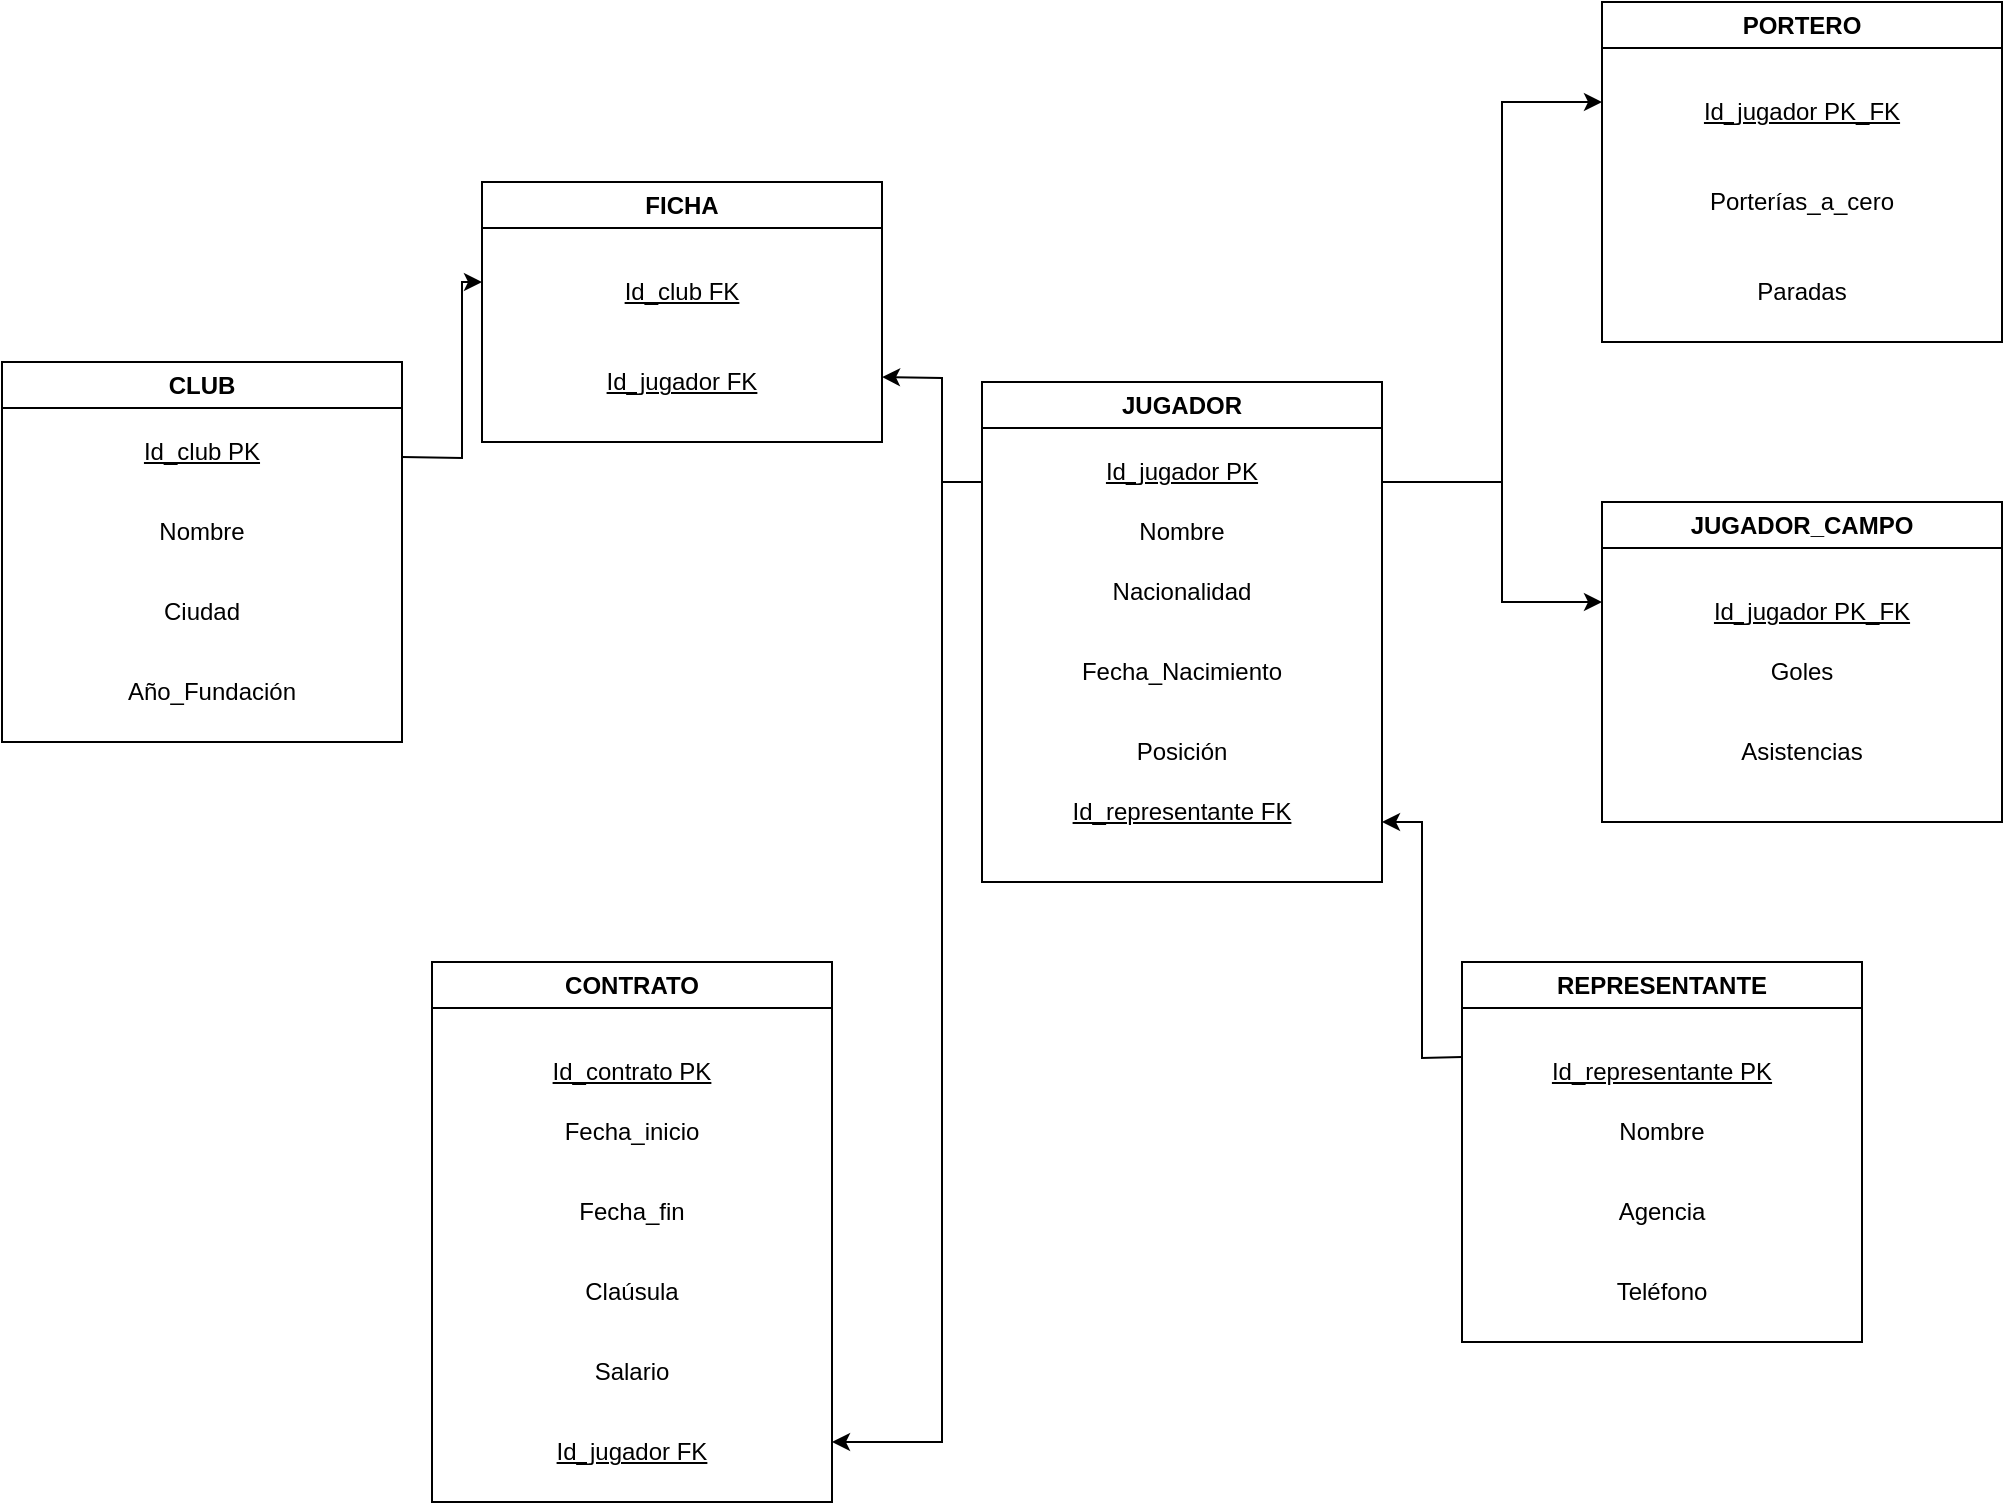 <mxfile version="26.2.14">
  <diagram name="Page-1" id="azv4xFPzB7J9aLtc9fr8">
    <mxGraphModel dx="1226" dy="715" grid="1" gridSize="10" guides="1" tooltips="1" connect="1" arrows="1" fold="1" page="1" pageScale="1" pageWidth="850" pageHeight="1100" math="0" shadow="0">
      <root>
        <mxCell id="0" />
        <mxCell id="1" parent="0" />
        <mxCell id="ikFyy5ajva8wL692kpPQ-1" value="CLUB" style="swimlane;whiteSpace=wrap;html=1;" vertex="1" parent="1">
          <mxGeometry x="10" y="220" width="200" height="190" as="geometry" />
        </mxCell>
        <mxCell id="ikFyy5ajva8wL692kpPQ-8" value="&lt;u&gt;Id_club PK&lt;/u&gt;" style="text;html=1;align=center;verticalAlign=middle;whiteSpace=wrap;rounded=0;" vertex="1" parent="ikFyy5ajva8wL692kpPQ-1">
          <mxGeometry x="60" y="30" width="80" height="30" as="geometry" />
        </mxCell>
        <mxCell id="ikFyy5ajva8wL692kpPQ-9" value="Nombre" style="text;html=1;align=center;verticalAlign=middle;whiteSpace=wrap;rounded=0;" vertex="1" parent="ikFyy5ajva8wL692kpPQ-1">
          <mxGeometry x="70" y="70" width="60" height="30" as="geometry" />
        </mxCell>
        <mxCell id="ikFyy5ajva8wL692kpPQ-10" value="Ciudad" style="text;html=1;align=center;verticalAlign=middle;whiteSpace=wrap;rounded=0;" vertex="1" parent="ikFyy5ajva8wL692kpPQ-1">
          <mxGeometry x="70" y="110" width="60" height="30" as="geometry" />
        </mxCell>
        <mxCell id="ikFyy5ajva8wL692kpPQ-11" value="Año_Fundación" style="text;html=1;align=center;verticalAlign=middle;whiteSpace=wrap;rounded=0;" vertex="1" parent="ikFyy5ajva8wL692kpPQ-1">
          <mxGeometry x="60" y="150" width="90" height="30" as="geometry" />
        </mxCell>
        <mxCell id="ikFyy5ajva8wL692kpPQ-2" value="FICHA" style="swimlane;whiteSpace=wrap;html=1;" vertex="1" parent="1">
          <mxGeometry x="250" y="130" width="200" height="130" as="geometry" />
        </mxCell>
        <mxCell id="ikFyy5ajva8wL692kpPQ-12" value="&lt;u&gt;Id_club FK&lt;/u&gt;" style="text;html=1;align=center;verticalAlign=middle;whiteSpace=wrap;rounded=0;" vertex="1" parent="ikFyy5ajva8wL692kpPQ-2">
          <mxGeometry x="60" y="40" width="80" height="30" as="geometry" />
        </mxCell>
        <mxCell id="ikFyy5ajva8wL692kpPQ-13" value="&lt;u&gt;Id_jugador FK&lt;/u&gt;" style="text;html=1;align=center;verticalAlign=middle;whiteSpace=wrap;rounded=0;" vertex="1" parent="ikFyy5ajva8wL692kpPQ-2">
          <mxGeometry x="60" y="85" width="80" height="30" as="geometry" />
        </mxCell>
        <mxCell id="ikFyy5ajva8wL692kpPQ-3" value="JUGADOR" style="swimlane;whiteSpace=wrap;html=1;" vertex="1" parent="1">
          <mxGeometry x="500" y="230" width="200" height="250" as="geometry" />
        </mxCell>
        <mxCell id="ikFyy5ajva8wL692kpPQ-14" value="&lt;u&gt;Id_jugador PK&lt;/u&gt;" style="text;html=1;align=center;verticalAlign=middle;whiteSpace=wrap;rounded=0;" vertex="1" parent="ikFyy5ajva8wL692kpPQ-3">
          <mxGeometry x="60" y="30" width="80" height="30" as="geometry" />
        </mxCell>
        <mxCell id="ikFyy5ajva8wL692kpPQ-15" value="Nombre" style="text;html=1;align=center;verticalAlign=middle;whiteSpace=wrap;rounded=0;" vertex="1" parent="ikFyy5ajva8wL692kpPQ-3">
          <mxGeometry x="60" y="60" width="80" height="30" as="geometry" />
        </mxCell>
        <mxCell id="ikFyy5ajva8wL692kpPQ-16" value="Nacionalidad" style="text;html=1;align=center;verticalAlign=middle;whiteSpace=wrap;rounded=0;" vertex="1" parent="ikFyy5ajva8wL692kpPQ-3">
          <mxGeometry x="60" y="90" width="80" height="30" as="geometry" />
        </mxCell>
        <mxCell id="ikFyy5ajva8wL692kpPQ-17" value="Fecha_Nacimiento" style="text;html=1;align=center;verticalAlign=middle;whiteSpace=wrap;rounded=0;" vertex="1" parent="ikFyy5ajva8wL692kpPQ-3">
          <mxGeometry x="50" y="130" width="100" height="30" as="geometry" />
        </mxCell>
        <mxCell id="ikFyy5ajva8wL692kpPQ-18" value="Posición" style="text;html=1;align=center;verticalAlign=middle;whiteSpace=wrap;rounded=0;" vertex="1" parent="ikFyy5ajva8wL692kpPQ-3">
          <mxGeometry x="50" y="170" width="100" height="30" as="geometry" />
        </mxCell>
        <mxCell id="ikFyy5ajva8wL692kpPQ-19" value="&lt;u&gt;Id_representante FK&lt;/u&gt;" style="text;html=1;align=center;verticalAlign=middle;whiteSpace=wrap;rounded=0;" vertex="1" parent="ikFyy5ajva8wL692kpPQ-3">
          <mxGeometry x="40" y="200" width="120" height="30" as="geometry" />
        </mxCell>
        <mxCell id="ikFyy5ajva8wL692kpPQ-4" value="REPRESENTANTE" style="swimlane;whiteSpace=wrap;html=1;" vertex="1" parent="1">
          <mxGeometry x="740" y="520" width="200" height="190" as="geometry" />
        </mxCell>
        <mxCell id="ikFyy5ajva8wL692kpPQ-23" value="&lt;u&gt;Id_representante PK&lt;/u&gt;" style="text;html=1;align=center;verticalAlign=middle;whiteSpace=wrap;rounded=0;" vertex="1" parent="ikFyy5ajva8wL692kpPQ-4">
          <mxGeometry x="40" y="40" width="120" height="30" as="geometry" />
        </mxCell>
        <mxCell id="ikFyy5ajva8wL692kpPQ-31" value="Nombre" style="text;html=1;align=center;verticalAlign=middle;whiteSpace=wrap;rounded=0;" vertex="1" parent="ikFyy5ajva8wL692kpPQ-4">
          <mxGeometry x="60" y="70" width="80" height="30" as="geometry" />
        </mxCell>
        <mxCell id="ikFyy5ajva8wL692kpPQ-32" value="Agencia" style="text;html=1;align=center;verticalAlign=middle;whiteSpace=wrap;rounded=0;" vertex="1" parent="ikFyy5ajva8wL692kpPQ-4">
          <mxGeometry x="60" y="110" width="80" height="30" as="geometry" />
        </mxCell>
        <mxCell id="ikFyy5ajva8wL692kpPQ-33" value="Teléfono" style="text;html=1;align=center;verticalAlign=middle;whiteSpace=wrap;rounded=0;" vertex="1" parent="ikFyy5ajva8wL692kpPQ-4">
          <mxGeometry x="60" y="150" width="80" height="30" as="geometry" />
        </mxCell>
        <mxCell id="ikFyy5ajva8wL692kpPQ-5" value="CONTRATO" style="swimlane;whiteSpace=wrap;html=1;" vertex="1" parent="1">
          <mxGeometry x="225" y="520" width="200" height="270" as="geometry" />
        </mxCell>
        <mxCell id="ikFyy5ajva8wL692kpPQ-22" value="&lt;u&gt;Id_contrato PK&lt;/u&gt;" style="text;html=1;align=center;verticalAlign=middle;whiteSpace=wrap;rounded=0;" vertex="1" parent="ikFyy5ajva8wL692kpPQ-5">
          <mxGeometry x="50" y="40" width="100" height="30" as="geometry" />
        </mxCell>
        <mxCell id="ikFyy5ajva8wL692kpPQ-24" value="Fecha_inicio" style="text;html=1;align=center;verticalAlign=middle;whiteSpace=wrap;rounded=0;" vertex="1" parent="ikFyy5ajva8wL692kpPQ-5">
          <mxGeometry x="60" y="70" width="80" height="30" as="geometry" />
        </mxCell>
        <mxCell id="ikFyy5ajva8wL692kpPQ-25" value="Fecha_fin" style="text;html=1;align=center;verticalAlign=middle;whiteSpace=wrap;rounded=0;" vertex="1" parent="ikFyy5ajva8wL692kpPQ-5">
          <mxGeometry x="70" y="110" width="60" height="30" as="geometry" />
        </mxCell>
        <mxCell id="ikFyy5ajva8wL692kpPQ-26" value="Claúsula" style="text;html=1;align=center;verticalAlign=middle;whiteSpace=wrap;rounded=0;" vertex="1" parent="ikFyy5ajva8wL692kpPQ-5">
          <mxGeometry x="70" y="150" width="60" height="30" as="geometry" />
        </mxCell>
        <mxCell id="ikFyy5ajva8wL692kpPQ-27" value="Salario" style="text;html=1;align=center;verticalAlign=middle;whiteSpace=wrap;rounded=0;" vertex="1" parent="ikFyy5ajva8wL692kpPQ-5">
          <mxGeometry x="70" y="190" width="60" height="30" as="geometry" />
        </mxCell>
        <mxCell id="ikFyy5ajva8wL692kpPQ-28" value="&lt;u&gt;Id_jugador FK&lt;/u&gt;" style="text;html=1;align=center;verticalAlign=middle;whiteSpace=wrap;rounded=0;" vertex="1" parent="ikFyy5ajva8wL692kpPQ-5">
          <mxGeometry x="60" y="230" width="80" height="30" as="geometry" />
        </mxCell>
        <mxCell id="ikFyy5ajva8wL692kpPQ-6" value="JUGADOR_CAMPO" style="swimlane;whiteSpace=wrap;html=1;" vertex="1" parent="1">
          <mxGeometry x="810" y="290" width="200" height="160" as="geometry" />
        </mxCell>
        <mxCell id="ikFyy5ajva8wL692kpPQ-21" value="&lt;u&gt;Id_jugador PK_FK&lt;/u&gt;" style="text;html=1;align=center;verticalAlign=middle;whiteSpace=wrap;rounded=0;" vertex="1" parent="ikFyy5ajva8wL692kpPQ-6">
          <mxGeometry x="50" y="40" width="110" height="30" as="geometry" />
        </mxCell>
        <mxCell id="ikFyy5ajva8wL692kpPQ-34" value="Goles" style="text;html=1;align=center;verticalAlign=middle;whiteSpace=wrap;rounded=0;" vertex="1" parent="ikFyy5ajva8wL692kpPQ-6">
          <mxGeometry x="60" y="70" width="80" height="30" as="geometry" />
        </mxCell>
        <mxCell id="ikFyy5ajva8wL692kpPQ-35" value="Asistencias" style="text;html=1;align=center;verticalAlign=middle;whiteSpace=wrap;rounded=0;" vertex="1" parent="ikFyy5ajva8wL692kpPQ-6">
          <mxGeometry x="60" y="110" width="80" height="30" as="geometry" />
        </mxCell>
        <mxCell id="ikFyy5ajva8wL692kpPQ-7" value="PORTERO" style="swimlane;whiteSpace=wrap;html=1;" vertex="1" parent="1">
          <mxGeometry x="810" y="40" width="200" height="170" as="geometry" />
        </mxCell>
        <mxCell id="ikFyy5ajva8wL692kpPQ-20" value="&lt;u&gt;Id_jugador PK_FK&lt;/u&gt;" style="text;html=1;align=center;verticalAlign=middle;whiteSpace=wrap;rounded=0;" vertex="1" parent="ikFyy5ajva8wL692kpPQ-7">
          <mxGeometry x="40" y="40" width="120" height="30" as="geometry" />
        </mxCell>
        <mxCell id="ikFyy5ajva8wL692kpPQ-36" value="Porterías_a_cero" style="text;html=1;align=center;verticalAlign=middle;whiteSpace=wrap;rounded=0;" vertex="1" parent="ikFyy5ajva8wL692kpPQ-7">
          <mxGeometry x="50" y="85" width="100" height="30" as="geometry" />
        </mxCell>
        <mxCell id="ikFyy5ajva8wL692kpPQ-37" value="Paradas" style="text;html=1;align=center;verticalAlign=middle;whiteSpace=wrap;rounded=0;" vertex="1" parent="ikFyy5ajva8wL692kpPQ-7">
          <mxGeometry x="60" y="130" width="80" height="30" as="geometry" />
        </mxCell>
        <mxCell id="ikFyy5ajva8wL692kpPQ-38" value="" style="endArrow=classic;html=1;rounded=0;exitX=1;exitY=0.25;exitDx=0;exitDy=0;" edge="1" parent="1" source="ikFyy5ajva8wL692kpPQ-1">
          <mxGeometry width="50" height="50" relative="1" as="geometry">
            <mxPoint x="210" y="280" as="sourcePoint" />
            <mxPoint x="250" y="180" as="targetPoint" />
            <Array as="points">
              <mxPoint x="240" y="268" />
              <mxPoint x="240" y="180" />
            </Array>
          </mxGeometry>
        </mxCell>
        <mxCell id="ikFyy5ajva8wL692kpPQ-39" value="" style="endArrow=classic;html=1;rounded=0;entryX=1;entryY=0.75;entryDx=0;entryDy=0;" edge="1" parent="1" target="ikFyy5ajva8wL692kpPQ-2">
          <mxGeometry width="50" height="50" relative="1" as="geometry">
            <mxPoint x="500" y="280" as="sourcePoint" />
            <mxPoint x="430" y="360" as="targetPoint" />
            <Array as="points">
              <mxPoint x="480" y="280" />
              <mxPoint x="480" y="228" />
            </Array>
          </mxGeometry>
        </mxCell>
        <mxCell id="ikFyy5ajva8wL692kpPQ-41" value="" style="endArrow=classic;html=1;rounded=0;" edge="1" parent="1">
          <mxGeometry width="50" height="50" relative="1" as="geometry">
            <mxPoint x="500" y="280" as="sourcePoint" />
            <mxPoint x="425" y="760" as="targetPoint" />
            <Array as="points">
              <mxPoint x="480" y="280" />
              <mxPoint x="480" y="760" />
            </Array>
          </mxGeometry>
        </mxCell>
        <mxCell id="ikFyy5ajva8wL692kpPQ-42" value="" style="endArrow=classic;html=1;rounded=0;exitX=0;exitY=0.25;exitDx=0;exitDy=0;" edge="1" parent="1" source="ikFyy5ajva8wL692kpPQ-4">
          <mxGeometry width="50" height="50" relative="1" as="geometry">
            <mxPoint x="590" y="460" as="sourcePoint" />
            <mxPoint x="700" y="450" as="targetPoint" />
            <Array as="points">
              <mxPoint x="720" y="568" />
              <mxPoint x="720" y="450" />
            </Array>
          </mxGeometry>
        </mxCell>
        <mxCell id="ikFyy5ajva8wL692kpPQ-43" value="" style="endArrow=classic;html=1;rounded=0;" edge="1" parent="1">
          <mxGeometry width="50" height="50" relative="1" as="geometry">
            <mxPoint x="700" y="280" as="sourcePoint" />
            <mxPoint x="810" y="90" as="targetPoint" />
            <Array as="points">
              <mxPoint x="760" y="280" />
              <mxPoint x="760" y="90" />
            </Array>
          </mxGeometry>
        </mxCell>
        <mxCell id="ikFyy5ajva8wL692kpPQ-44" value="" style="endArrow=classic;html=1;rounded=0;" edge="1" parent="1">
          <mxGeometry width="50" height="50" relative="1" as="geometry">
            <mxPoint x="700" y="280" as="sourcePoint" />
            <mxPoint x="810" y="340" as="targetPoint" />
            <Array as="points">
              <mxPoint x="760" y="280" />
              <mxPoint x="760" y="340" />
            </Array>
          </mxGeometry>
        </mxCell>
      </root>
    </mxGraphModel>
  </diagram>
</mxfile>
